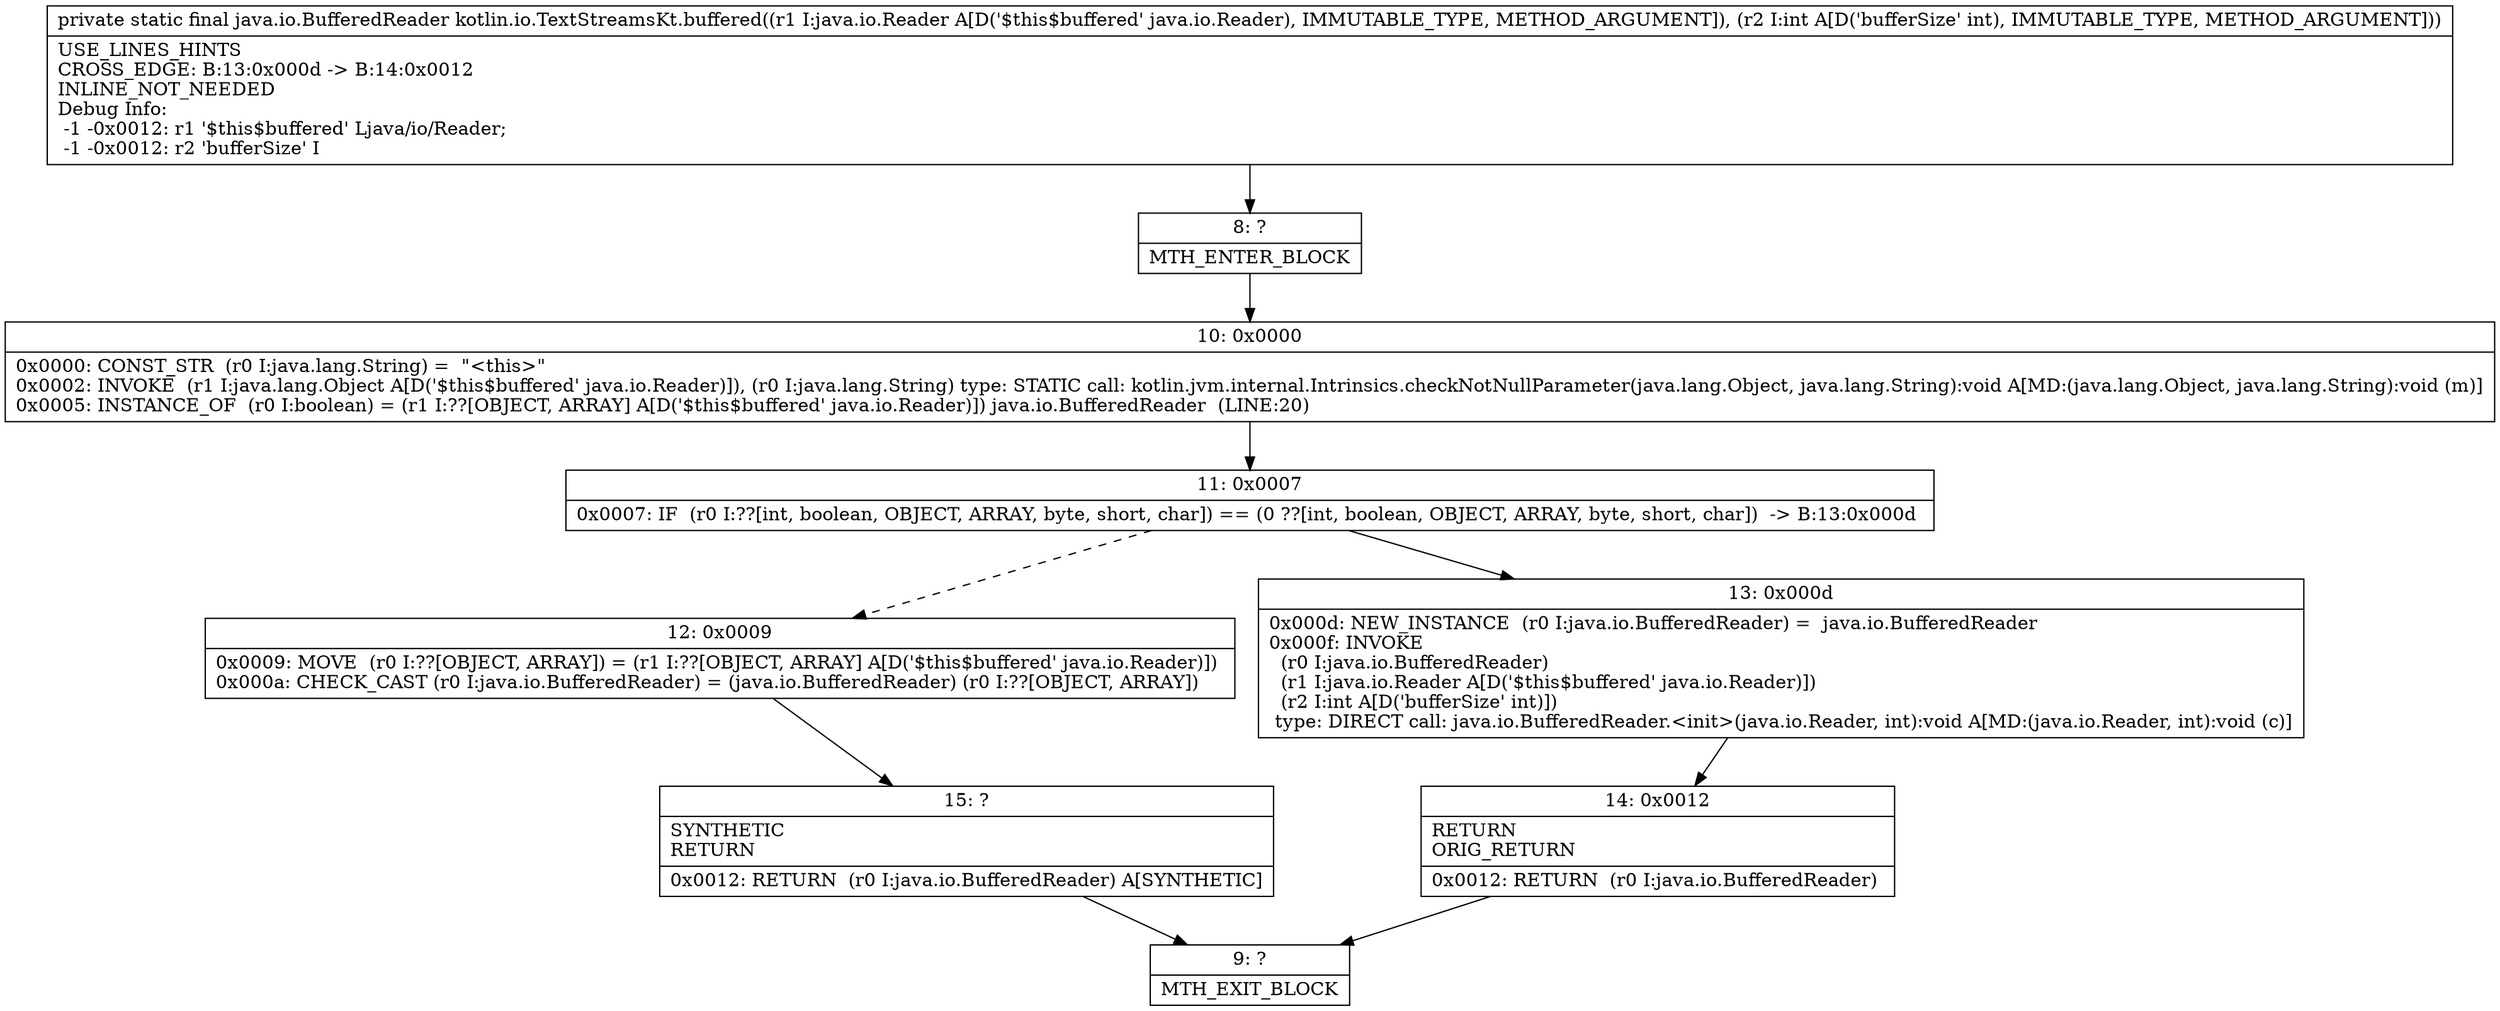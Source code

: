 digraph "CFG forkotlin.io.TextStreamsKt.buffered(Ljava\/io\/Reader;I)Ljava\/io\/BufferedReader;" {
Node_8 [shape=record,label="{8\:\ ?|MTH_ENTER_BLOCK\l}"];
Node_10 [shape=record,label="{10\:\ 0x0000|0x0000: CONST_STR  (r0 I:java.lang.String) =  \"\<this\>\" \l0x0002: INVOKE  (r1 I:java.lang.Object A[D('$this$buffered' java.io.Reader)]), (r0 I:java.lang.String) type: STATIC call: kotlin.jvm.internal.Intrinsics.checkNotNullParameter(java.lang.Object, java.lang.String):void A[MD:(java.lang.Object, java.lang.String):void (m)]\l0x0005: INSTANCE_OF  (r0 I:boolean) = (r1 I:??[OBJECT, ARRAY] A[D('$this$buffered' java.io.Reader)]) java.io.BufferedReader  (LINE:20)\l}"];
Node_11 [shape=record,label="{11\:\ 0x0007|0x0007: IF  (r0 I:??[int, boolean, OBJECT, ARRAY, byte, short, char]) == (0 ??[int, boolean, OBJECT, ARRAY, byte, short, char])  \-\> B:13:0x000d \l}"];
Node_12 [shape=record,label="{12\:\ 0x0009|0x0009: MOVE  (r0 I:??[OBJECT, ARRAY]) = (r1 I:??[OBJECT, ARRAY] A[D('$this$buffered' java.io.Reader)]) \l0x000a: CHECK_CAST (r0 I:java.io.BufferedReader) = (java.io.BufferedReader) (r0 I:??[OBJECT, ARRAY]) \l}"];
Node_15 [shape=record,label="{15\:\ ?|SYNTHETIC\lRETURN\l|0x0012: RETURN  (r0 I:java.io.BufferedReader) A[SYNTHETIC]\l}"];
Node_9 [shape=record,label="{9\:\ ?|MTH_EXIT_BLOCK\l}"];
Node_13 [shape=record,label="{13\:\ 0x000d|0x000d: NEW_INSTANCE  (r0 I:java.io.BufferedReader) =  java.io.BufferedReader \l0x000f: INVOKE  \l  (r0 I:java.io.BufferedReader)\l  (r1 I:java.io.Reader A[D('$this$buffered' java.io.Reader)])\l  (r2 I:int A[D('bufferSize' int)])\l type: DIRECT call: java.io.BufferedReader.\<init\>(java.io.Reader, int):void A[MD:(java.io.Reader, int):void (c)]\l}"];
Node_14 [shape=record,label="{14\:\ 0x0012|RETURN\lORIG_RETURN\l|0x0012: RETURN  (r0 I:java.io.BufferedReader) \l}"];
MethodNode[shape=record,label="{private static final java.io.BufferedReader kotlin.io.TextStreamsKt.buffered((r1 I:java.io.Reader A[D('$this$buffered' java.io.Reader), IMMUTABLE_TYPE, METHOD_ARGUMENT]), (r2 I:int A[D('bufferSize' int), IMMUTABLE_TYPE, METHOD_ARGUMENT]))  | USE_LINES_HINTS\lCROSS_EDGE: B:13:0x000d \-\> B:14:0x0012\lINLINE_NOT_NEEDED\lDebug Info:\l  \-1 \-0x0012: r1 '$this$buffered' Ljava\/io\/Reader;\l  \-1 \-0x0012: r2 'bufferSize' I\l}"];
MethodNode -> Node_8;Node_8 -> Node_10;
Node_10 -> Node_11;
Node_11 -> Node_12[style=dashed];
Node_11 -> Node_13;
Node_12 -> Node_15;
Node_15 -> Node_9;
Node_13 -> Node_14;
Node_14 -> Node_9;
}

